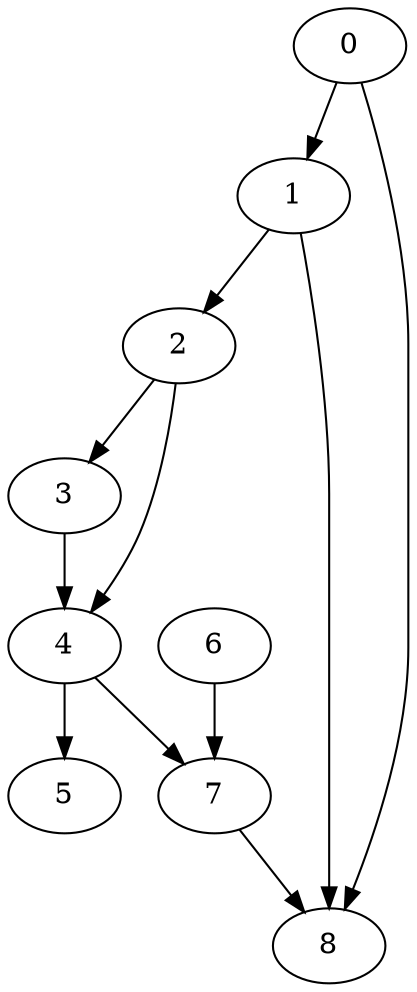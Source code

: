 digraph {
	0
	1
	2
	3
	4
	5
	6
	7
	8
	0 -> 1
	4 -> 7
	6 -> 7
	0 -> 8
	1 -> 8
	7 -> 8
	1 -> 2
	2 -> 3
	2 -> 4
	3 -> 4
	4 -> 5
}
